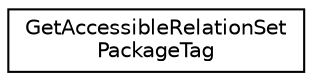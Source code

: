 digraph "类继承关系图"
{
 // LATEX_PDF_SIZE
  edge [fontname="Helvetica",fontsize="10",labelfontname="Helvetica",labelfontsize="10"];
  node [fontname="Helvetica",fontsize="10",shape=record];
  rankdir="LR";
  Node0 [label="GetAccessibleRelationSet\lPackageTag",height=0.2,width=0.4,color="black", fillcolor="white", style="filled",URL="$struct_get_accessible_relation_set_package_tag.html",tooltip=" "];
}
